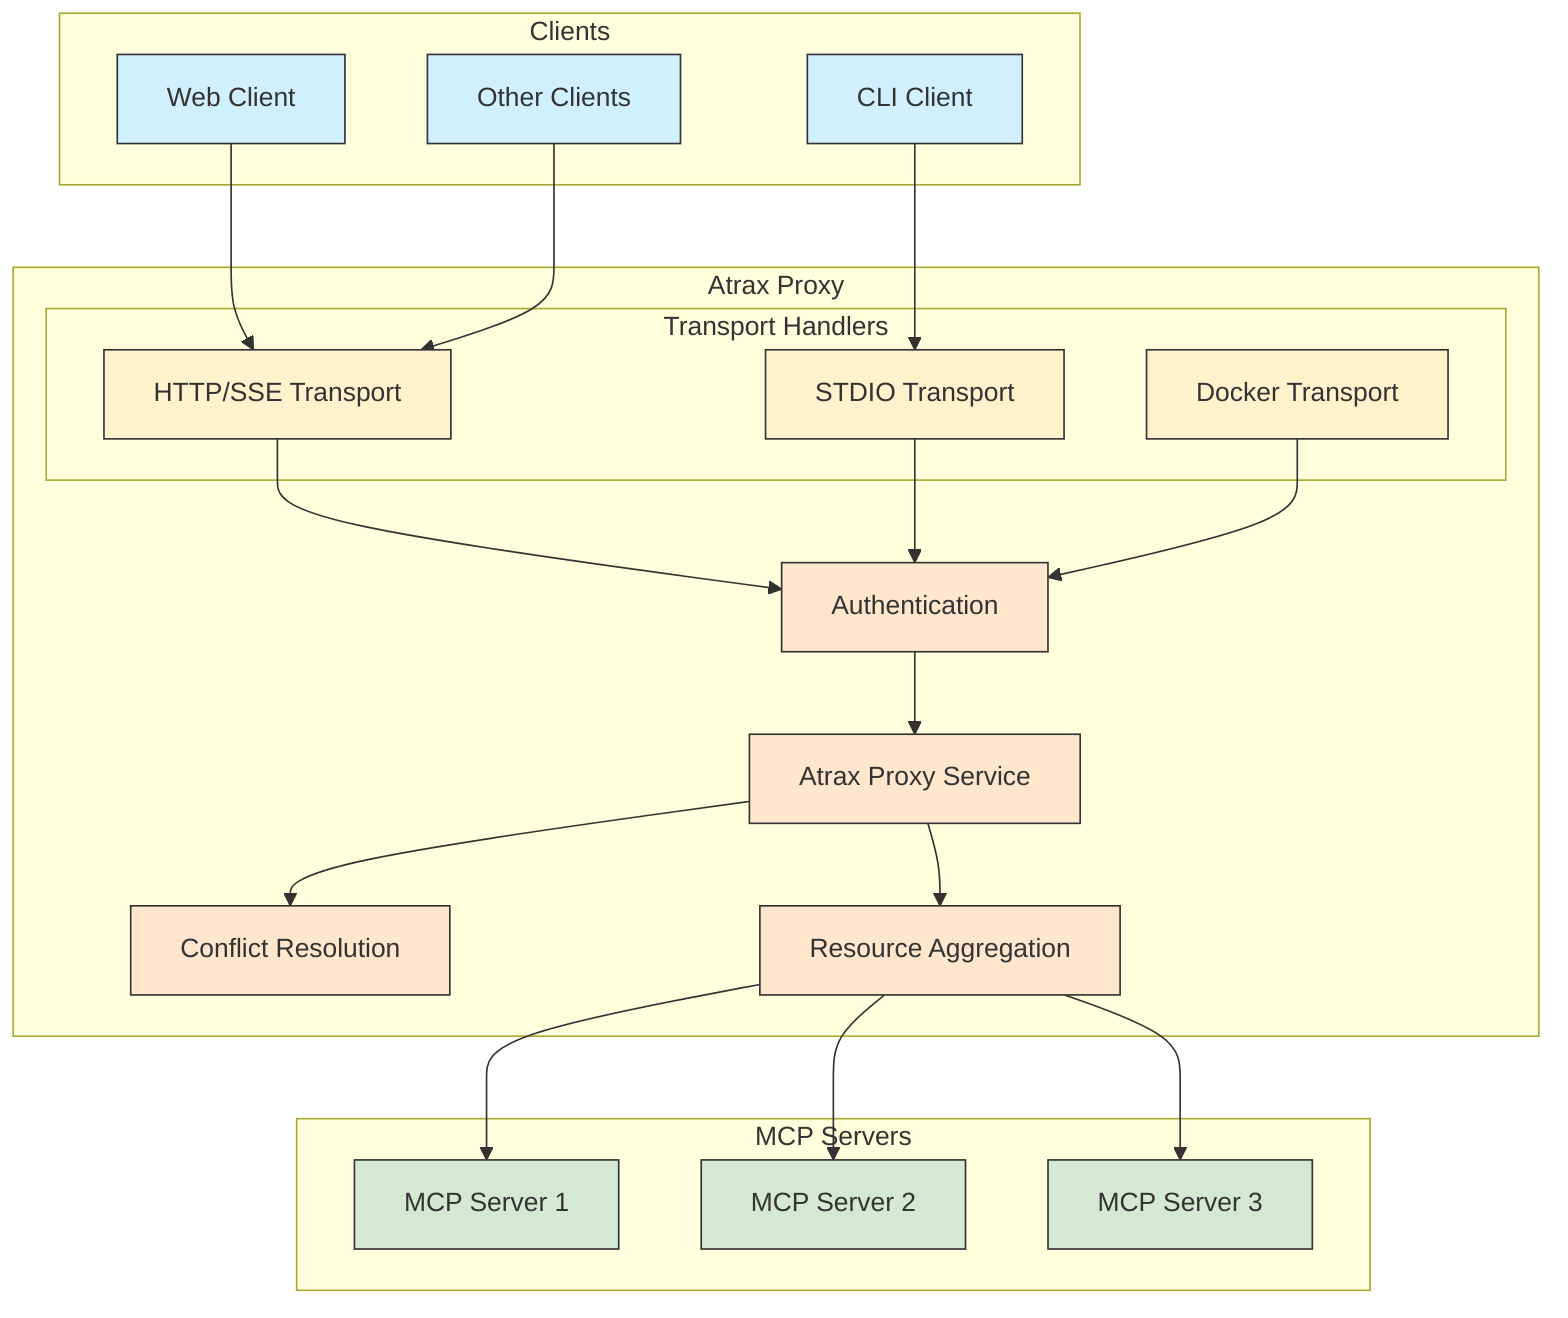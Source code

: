 graph TD
    subgraph "Clients"
        C1[Web Client]
        C2[CLI Client]
        C3[Other Clients]
    end

    subgraph "Atrax Proxy"
        AP[Atrax Proxy Service]
        subgraph "Transport Handlers"
            TH1[HTTP/SSE Transport]
            TH2[STDIO Transport]
            TH3[Docker Transport]
        end
        AA[Authentication]
        CR[Conflict Resolution]
        RA[Resource Aggregation]
    end

    subgraph "MCP Servers"
        MCP1[MCP Server 1]
        MCP2[MCP Server 2]
        MCP3[MCP Server 3]
    end

    C1 --> TH1
    C2 --> TH2
    C3 --> TH1

    TH1 --> AA
    TH2 --> AA
    TH3 --> AA

    AA --> AP
    AP --> CR
    AP --> RA

    RA --> MCP1
    RA --> MCP2
    RA --> MCP3

    classDef clients fill:#d1f0ff,stroke:#333,stroke-width:1px;
    classDef proxy fill:#ffe6cc,stroke:#333,stroke-width:1px;
    classDef servers fill:#d5e8d4,stroke:#333,stroke-width:1px;
    classDef transport fill:#fff2cc,stroke:#333,stroke-width:1px;

    class C1,C2,C3 clients;
    class AP,AA,CR,RA proxy;
    class MCP1,MCP2,MCP3 servers;
    class TH1,TH2,TH3 transport;